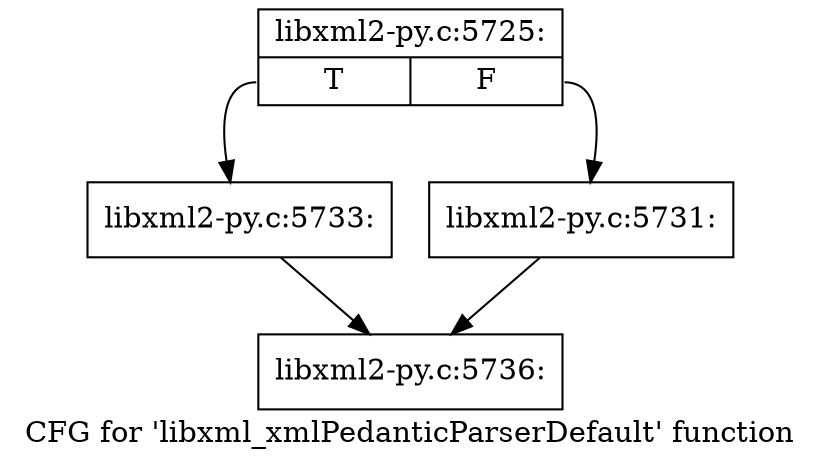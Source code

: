 digraph "CFG for 'libxml_xmlPedanticParserDefault' function" {
	label="CFG for 'libxml_xmlPedanticParserDefault' function";

	Node0x41800d0 [shape=record,label="{libxml2-py.c:5725:|{<s0>T|<s1>F}}"];
	Node0x41800d0:s0 -> Node0x41831f0;
	Node0x41800d0:s1 -> Node0x41831a0;
	Node0x41831a0 [shape=record,label="{libxml2-py.c:5731:}"];
	Node0x41831a0 -> Node0x4181a50;
	Node0x41831f0 [shape=record,label="{libxml2-py.c:5733:}"];
	Node0x41831f0 -> Node0x4181a50;
	Node0x4181a50 [shape=record,label="{libxml2-py.c:5736:}"];
}
